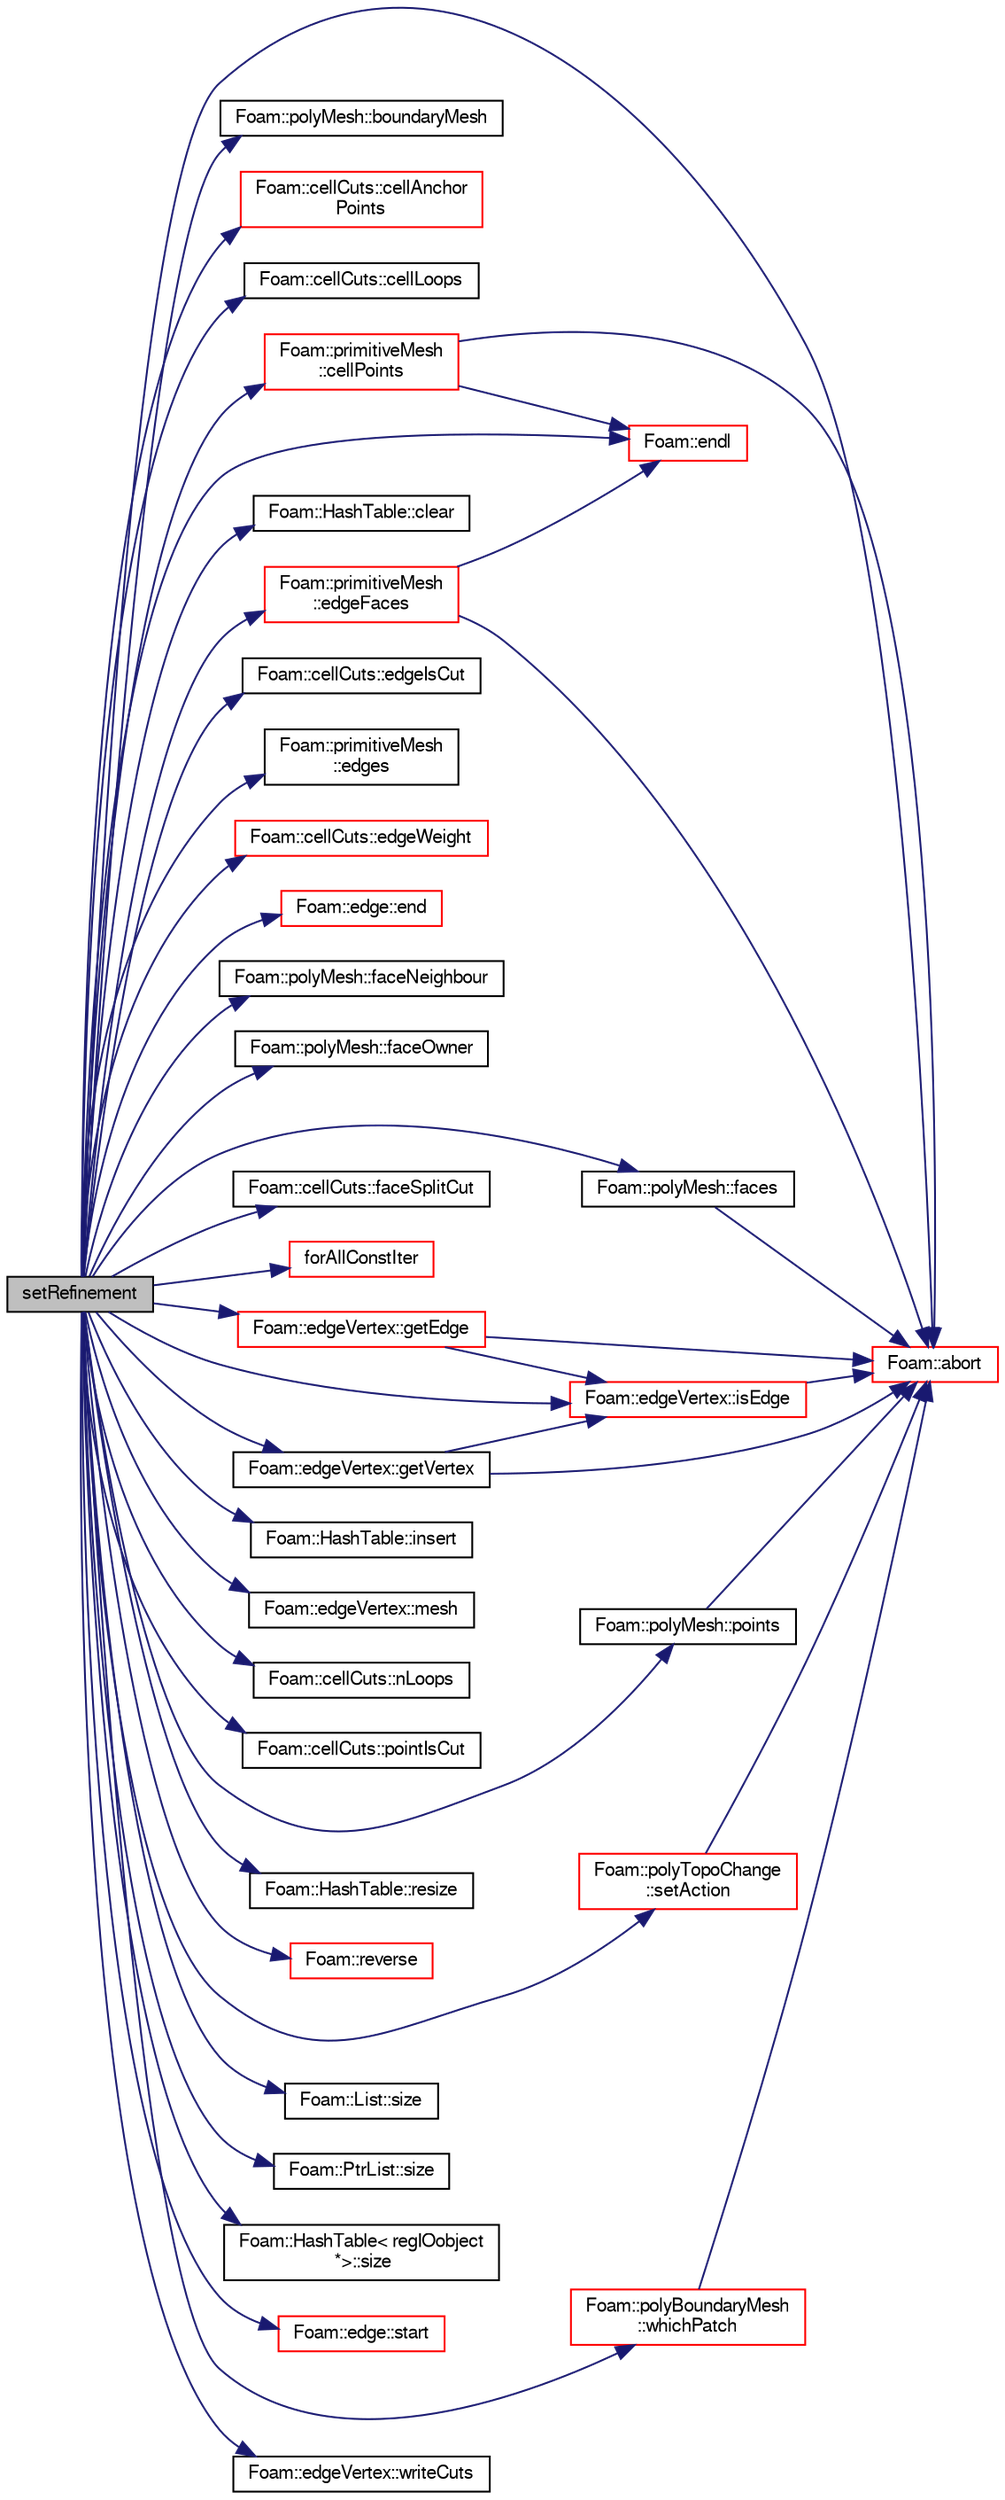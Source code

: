 digraph "setRefinement"
{
  bgcolor="transparent";
  edge [fontname="FreeSans",fontsize="10",labelfontname="FreeSans",labelfontsize="10"];
  node [fontname="FreeSans",fontsize="10",shape=record];
  rankdir="LR";
  Node481 [label="setRefinement",height=0.2,width=0.4,color="black", fillcolor="grey75", style="filled", fontcolor="black"];
  Node481 -> Node482 [color="midnightblue",fontsize="10",style="solid",fontname="FreeSans"];
  Node482 [label="Foam::abort",height=0.2,width=0.4,color="red",URL="$a21124.html#a447107a607d03e417307c203fa5fb44b"];
  Node481 -> Node525 [color="midnightblue",fontsize="10",style="solid",fontname="FreeSans"];
  Node525 [label="Foam::polyMesh::boundaryMesh",height=0.2,width=0.4,color="black",URL="$a27410.html#a9f2b68c134340291eda6197f47f25484",tooltip="Return boundary mesh. "];
  Node481 -> Node526 [color="midnightblue",fontsize="10",style="solid",fontname="FreeSans"];
  Node526 [label="Foam::cellCuts::cellAnchor\lPoints",height=0.2,width=0.4,color="red",URL="$a21466.html#ac647dedf039b04921aefc58bd994114b",tooltip="For each cut cell the points on the &#39;anchor&#39; side of the cell. "];
  Node481 -> Node842 [color="midnightblue",fontsize="10",style="solid",fontname="FreeSans"];
  Node842 [label="Foam::cellCuts::cellLoops",height=0.2,width=0.4,color="black",URL="$a21466.html#a857c8b06bb3a22c729a5d87a5234a56a",tooltip="For each cut cell the cut along the circumference. "];
  Node481 -> Node540 [color="midnightblue",fontsize="10",style="solid",fontname="FreeSans"];
  Node540 [label="Foam::primitiveMesh\l::cellPoints",height=0.2,width=0.4,color="red",URL="$a27530.html#aa5b91fb2565748db19aecddd8e7d8dcd"];
  Node540 -> Node490 [color="midnightblue",fontsize="10",style="solid",fontname="FreeSans"];
  Node490 [label="Foam::endl",height=0.2,width=0.4,color="red",URL="$a21124.html#a2db8fe02a0d3909e9351bb4275b23ce4",tooltip="Add newline and flush stream. "];
  Node540 -> Node482 [color="midnightblue",fontsize="10",style="solid",fontname="FreeSans"];
  Node481 -> Node572 [color="midnightblue",fontsize="10",style="solid",fontname="FreeSans"];
  Node572 [label="Foam::HashTable::clear",height=0.2,width=0.4,color="black",URL="$a25702.html#ac8bb3912a3ce86b15842e79d0b421204",tooltip="Clear all entries from table. "];
  Node481 -> Node562 [color="midnightblue",fontsize="10",style="solid",fontname="FreeSans"];
  Node562 [label="Foam::primitiveMesh\l::edgeFaces",height=0.2,width=0.4,color="red",URL="$a27530.html#ad38ecd2902727a890ebd437731c271c8"];
  Node562 -> Node490 [color="midnightblue",fontsize="10",style="solid",fontname="FreeSans"];
  Node562 -> Node482 [color="midnightblue",fontsize="10",style="solid",fontname="FreeSans"];
  Node481 -> Node843 [color="midnightblue",fontsize="10",style="solid",fontname="FreeSans"];
  Node843 [label="Foam::cellCuts::edgeIsCut",height=0.2,width=0.4,color="black",URL="$a21466.html#abecb8b80670e487f613ae1fd3c382dc5",tooltip="Is edge cut. "];
  Node481 -> Node564 [color="midnightblue",fontsize="10",style="solid",fontname="FreeSans"];
  Node564 [label="Foam::primitiveMesh\l::edges",height=0.2,width=0.4,color="black",URL="$a27530.html#a21d764179912ddda5c6f95193c289846",tooltip="Return mesh edges. Uses calcEdges. "];
  Node481 -> Node844 [color="midnightblue",fontsize="10",style="solid",fontname="FreeSans"];
  Node844 [label="Foam::cellCuts::edgeWeight",height=0.2,width=0.4,color="red",URL="$a21466.html#a4859531d585892f6a7173a77ed8402e2",tooltip="If edge is cut gives weight (ratio between start() and end()) "];
  Node481 -> Node574 [color="midnightblue",fontsize="10",style="solid",fontname="FreeSans"];
  Node574 [label="Foam::edge::end",height=0.2,width=0.4,color="red",URL="$a27210.html#a5ac1c619caccdf5bcf8c3d58a409849f",tooltip="Return end vertex label. "];
  Node481 -> Node490 [color="midnightblue",fontsize="10",style="solid",fontname="FreeSans"];
  Node481 -> Node577 [color="midnightblue",fontsize="10",style="solid",fontname="FreeSans"];
  Node577 [label="Foam::polyMesh::faceNeighbour",height=0.2,width=0.4,color="black",URL="$a27410.html#a9fb57b52c700ed61f09ada65412d13e3",tooltip="Return face neighbour. "];
  Node481 -> Node584 [color="midnightblue",fontsize="10",style="solid",fontname="FreeSans"];
  Node584 [label="Foam::polyMesh::faceOwner",height=0.2,width=0.4,color="black",URL="$a27410.html#a57752b49bfee23ca1944c3fb0493974f",tooltip="Return face owner. "];
  Node481 -> Node585 [color="midnightblue",fontsize="10",style="solid",fontname="FreeSans"];
  Node585 [label="Foam::polyMesh::faces",height=0.2,width=0.4,color="black",URL="$a27410.html#a431c0a24765f0bb6d32f6a03ce0e9b57",tooltip="Return raw faces. "];
  Node585 -> Node482 [color="midnightblue",fontsize="10",style="solid",fontname="FreeSans"];
  Node481 -> Node846 [color="midnightblue",fontsize="10",style="solid",fontname="FreeSans"];
  Node846 [label="Foam::cellCuts::faceSplitCut",height=0.2,width=0.4,color="black",URL="$a21466.html#a881ec224c899931c515a11e0d1f83cca",tooltip="Gives for split face the two cuts that split the face into two. "];
  Node481 -> Node586 [color="midnightblue",fontsize="10",style="solid",fontname="FreeSans"];
  Node586 [label="forAllConstIter",height=0.2,width=0.4,color="red",URL="$a38141.html#ae21e2836509b0fa7f7cedf6493b11b09"];
  Node481 -> Node847 [color="midnightblue",fontsize="10",style="solid",fontname="FreeSans"];
  Node847 [label="Foam::edgeVertex::getEdge",height=0.2,width=0.4,color="red",URL="$a21494.html#a4cfb706c40b0c7beeb1b83b466e5cb2e",tooltip="convert eVert to edge label "];
  Node847 -> Node482 [color="midnightblue",fontsize="10",style="solid",fontname="FreeSans"];
  Node847 -> Node848 [color="midnightblue",fontsize="10",style="solid",fontname="FreeSans"];
  Node848 [label="Foam::edgeVertex::isEdge",height=0.2,width=0.4,color="red",URL="$a21494.html#a41bb4fbf7e5af9ad942e457104c9e4d1",tooltip="is eVert an edge? "];
  Node848 -> Node482 [color="midnightblue",fontsize="10",style="solid",fontname="FreeSans"];
  Node481 -> Node849 [color="midnightblue",fontsize="10",style="solid",fontname="FreeSans"];
  Node849 [label="Foam::edgeVertex::getVertex",height=0.2,width=0.4,color="black",URL="$a21494.html#aed8480197c0ee0ced2d717ef7b8ab63b",tooltip="convert eVert to vertex label "];
  Node849 -> Node482 [color="midnightblue",fontsize="10",style="solid",fontname="FreeSans"];
  Node849 -> Node848 [color="midnightblue",fontsize="10",style="solid",fontname="FreeSans"];
  Node481 -> Node790 [color="midnightblue",fontsize="10",style="solid",fontname="FreeSans"];
  Node790 [label="Foam::HashTable::insert",height=0.2,width=0.4,color="black",URL="$a25702.html#a5eee1e0e199ad59b9cb3916cd42156e0",tooltip="Insert a new hashedEntry. "];
  Node481 -> Node848 [color="midnightblue",fontsize="10",style="solid",fontname="FreeSans"];
  Node481 -> Node850 [color="midnightblue",fontsize="10",style="solid",fontname="FreeSans"];
  Node850 [label="Foam::edgeVertex::mesh",height=0.2,width=0.4,color="black",URL="$a21494.html#ae78c91f8ff731c07ccc4351d9fe861ba"];
  Node481 -> Node851 [color="midnightblue",fontsize="10",style="solid",fontname="FreeSans"];
  Node851 [label="Foam::cellCuts::nLoops",height=0.2,width=0.4,color="black",URL="$a21466.html#aa761a4a5f944e83e303a6b4c3de13b5a",tooltip="Number of valid cell loops. "];
  Node481 -> Node852 [color="midnightblue",fontsize="10",style="solid",fontname="FreeSans"];
  Node852 [label="Foam::cellCuts::pointIsCut",height=0.2,width=0.4,color="black",URL="$a21466.html#a0a4ceb7e5834ca4091a53b113956ded9",tooltip="Is mesh point cut. "];
  Node481 -> Node832 [color="midnightblue",fontsize="10",style="solid",fontname="FreeSans"];
  Node832 [label="Foam::polyMesh::points",height=0.2,width=0.4,color="black",URL="$a27410.html#ac44123fc1265297c41a43c3b62fdb4c2",tooltip="Return raw points. "];
  Node832 -> Node482 [color="midnightblue",fontsize="10",style="solid",fontname="FreeSans"];
  Node481 -> Node853 [color="midnightblue",fontsize="10",style="solid",fontname="FreeSans"];
  Node853 [label="Foam::HashTable::resize",height=0.2,width=0.4,color="black",URL="$a25702.html#ae697ea15032f01f89988bb8ada677832",tooltip="Resize the hash table for efficiency. "];
  Node481 -> Node528 [color="midnightblue",fontsize="10",style="solid",fontname="FreeSans"];
  Node528 [label="Foam::reverse",height=0.2,width=0.4,color="red",URL="$a21124.html#a7153d7a33d40be3be4187d0e581437fe"];
  Node481 -> Node854 [color="midnightblue",fontsize="10",style="solid",fontname="FreeSans"];
  Node854 [label="Foam::polyTopoChange\l::setAction",height=0.2,width=0.4,color="red",URL="$a21678.html#a40a23962b792d24f4cb999f5b55aece2",tooltip="For compatibility with polyTopoChange: set topological action. "];
  Node854 -> Node482 [color="midnightblue",fontsize="10",style="solid",fontname="FreeSans"];
  Node481 -> Node565 [color="midnightblue",fontsize="10",style="solid",fontname="FreeSans"];
  Node565 [label="Foam::List::size",height=0.2,width=0.4,color="black",URL="$a25694.html#a8a5f6fa29bd4b500caf186f60245b384",tooltip="Override size to be inconsistent with allocated storage. "];
  Node481 -> Node922 [color="midnightblue",fontsize="10",style="solid",fontname="FreeSans"];
  Node922 [label="Foam::PtrList::size",height=0.2,width=0.4,color="black",URL="$a25914.html#a47b3bf30da1eb3ab8076b5fbe00e0494",tooltip="Return the number of elements in the PtrList. "];
  Node481 -> Node697 [color="midnightblue",fontsize="10",style="solid",fontname="FreeSans"];
  Node697 [label="Foam::HashTable\< regIOobject\l *\>::size",height=0.2,width=0.4,color="black",URL="$a25702.html#a47b3bf30da1eb3ab8076b5fbe00e0494",tooltip="Return number of elements in table. "];
  Node481 -> Node835 [color="midnightblue",fontsize="10",style="solid",fontname="FreeSans"];
  Node835 [label="Foam::edge::start",height=0.2,width=0.4,color="red",URL="$a27210.html#afe56bdd2031bbf8321e35e2330c0b990",tooltip="Return start vertex label. "];
  Node481 -> Node940 [color="midnightblue",fontsize="10",style="solid",fontname="FreeSans"];
  Node940 [label="Foam::polyBoundaryMesh\l::whichPatch",height=0.2,width=0.4,color="red",URL="$a27402.html#aa2ff13fd90903c4f4cdfe81b48b2bb92",tooltip="Return patch index for a given face label. "];
  Node940 -> Node482 [color="midnightblue",fontsize="10",style="solid",fontname="FreeSans"];
  Node481 -> Node957 [color="midnightblue",fontsize="10",style="solid",fontname="FreeSans"];
  Node957 [label="Foam::edgeVertex::writeCuts",height=0.2,width=0.4,color="black",URL="$a21494.html#a1b577ff9a558b854e2b37e771b798768",tooltip="Write cut descriptions to Ostream. "];
}
